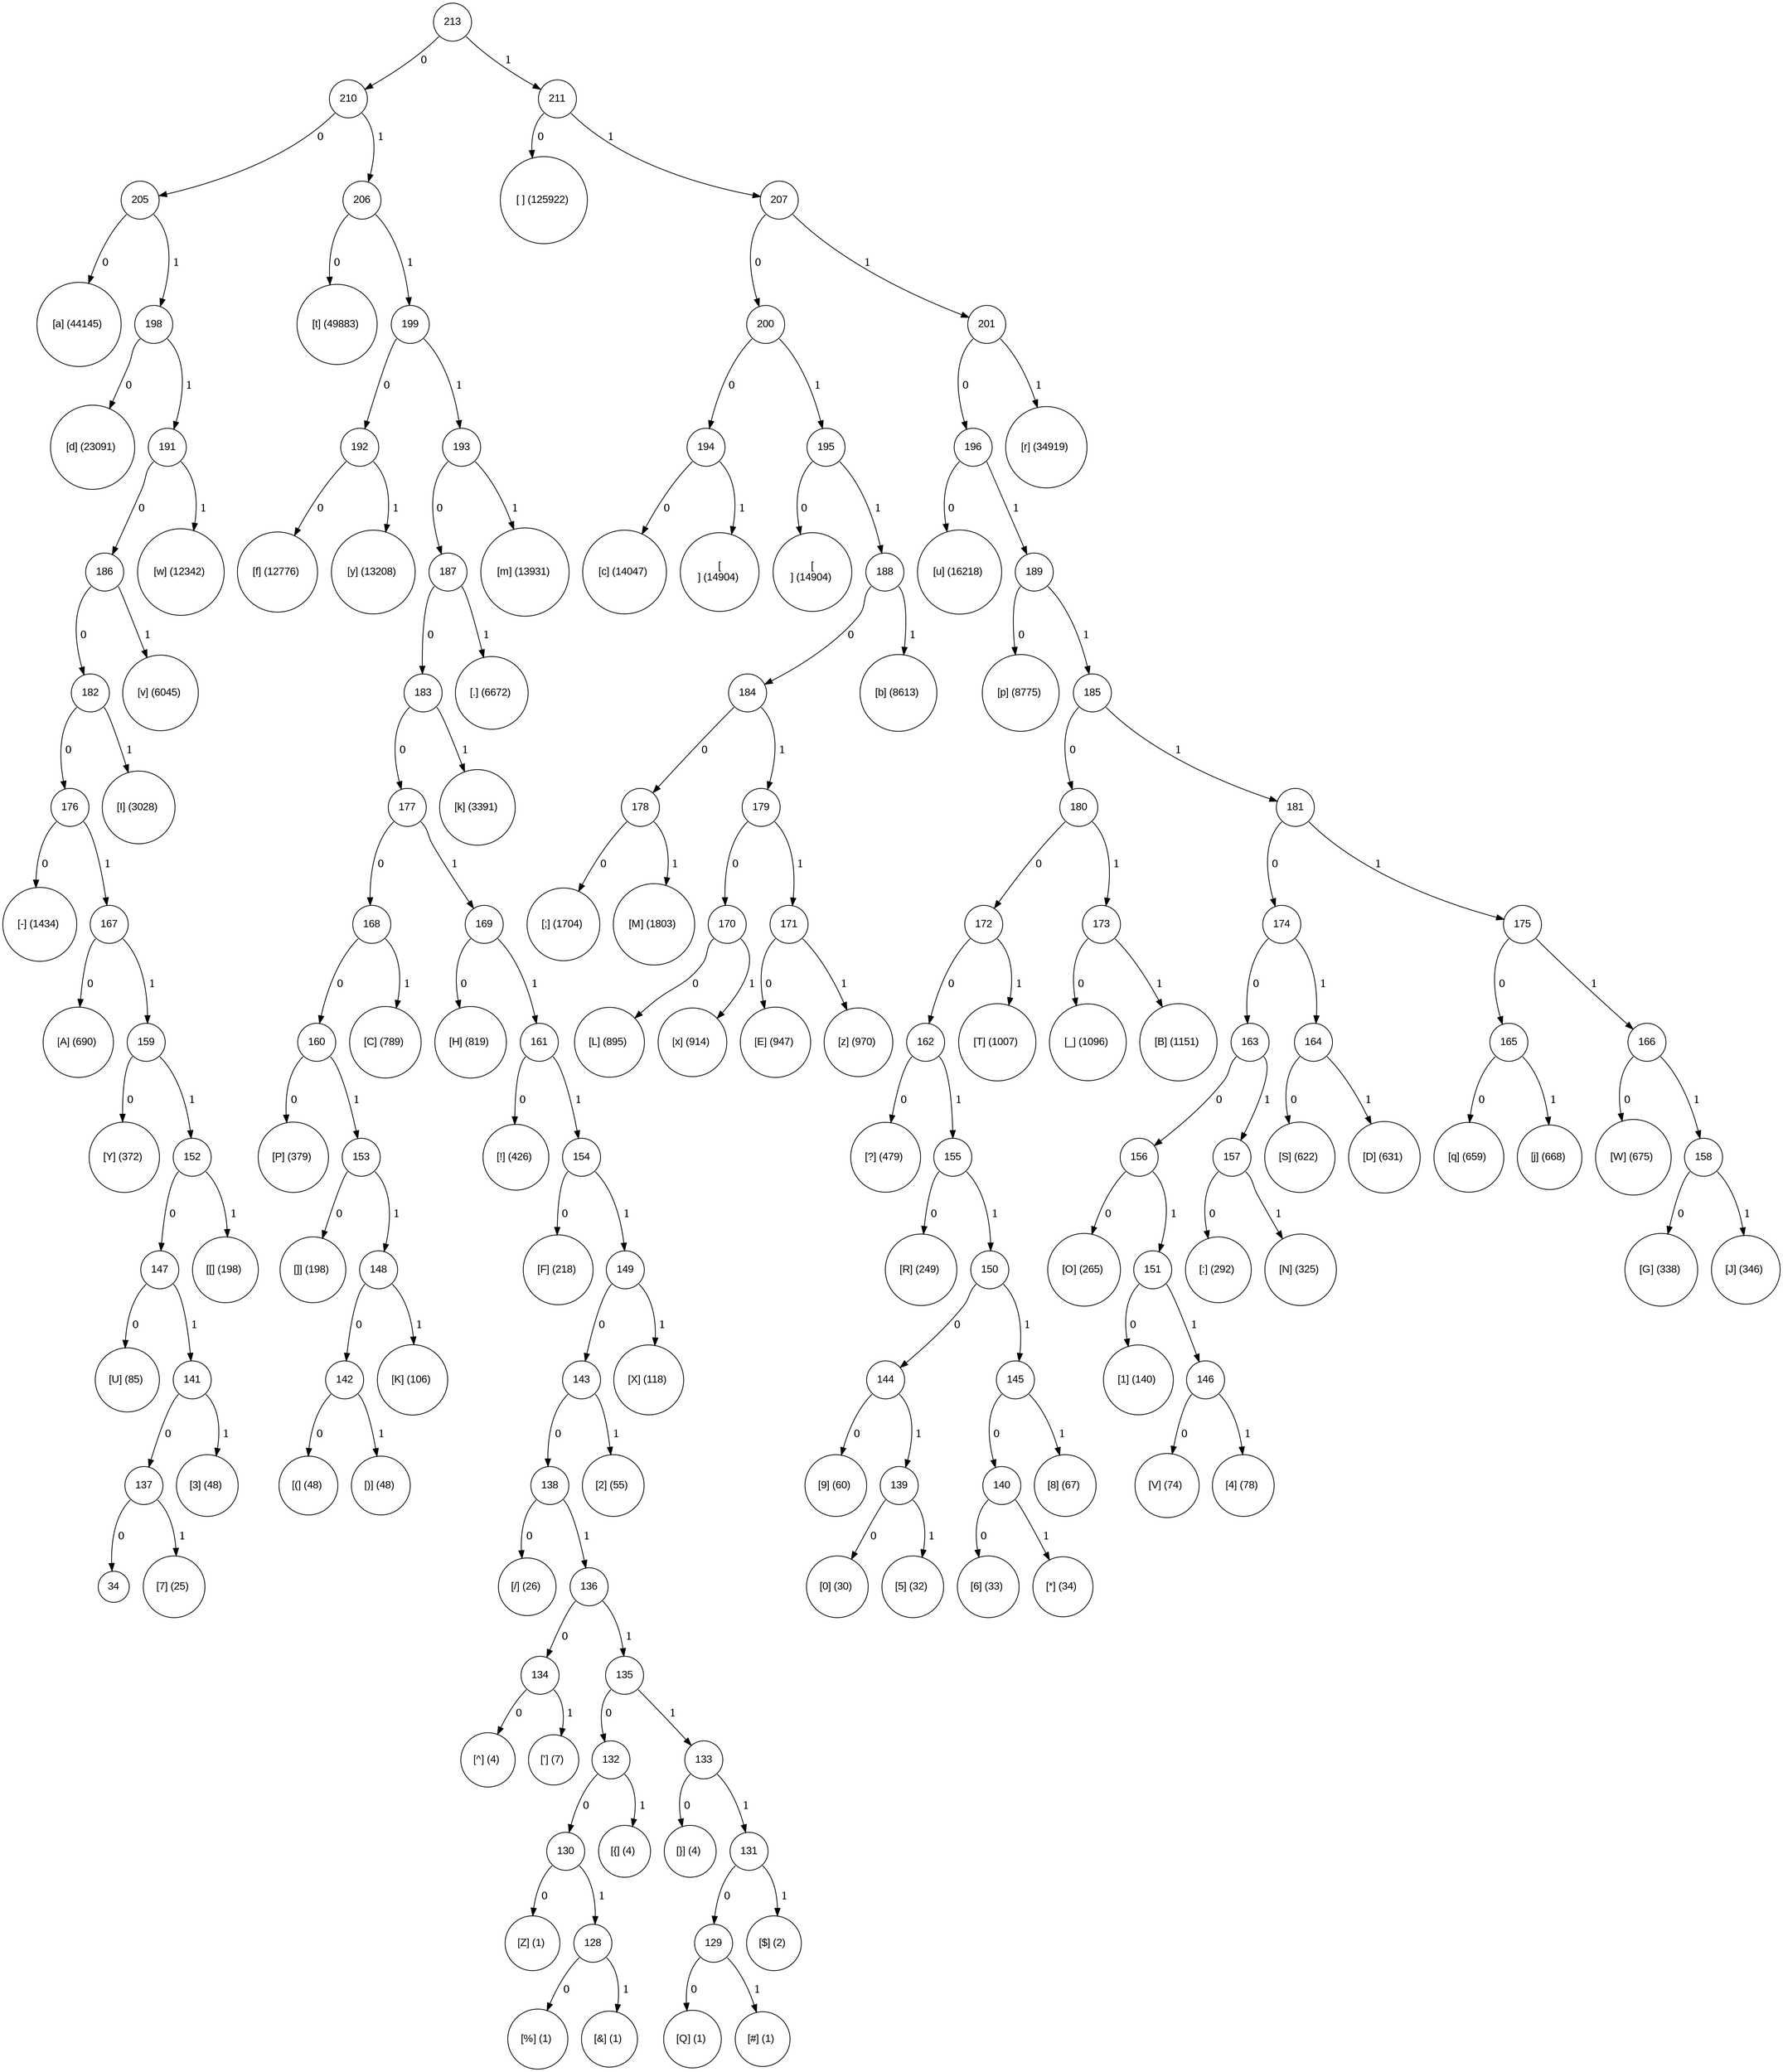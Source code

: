 digraph tree {
	node [fontname="Arial", shape="circle", width=0.5]; 

213:sw -> 210 [label = " 0"]; 
210 [label = "210"]; 
210:sw -> 205 [label = " 0"]; 
205 [label = "205"]; 
205:sw -> 97 [label = " 0"]; 
97 [label = "[a] (44145) "]; 
205:se -> 198 [label = " 1"]; 
198 [label = "198"]; 
198:sw -> 100 [label = " 0"]; 
100 [label = "[d] (23091) "]; 
198:se -> 191 [label = " 1"]; 
191 [label = "191"]; 
191:se -> 119 [label = " 1"]; 
119 [label = "[w] (12342) "]; 
191:sw -> 186 [label = " 0"]; 
186 [label = "186"]; 
186:se -> 118 [label = " 1"]; 
118 [label = "[v] (6045) "]; 
186:sw -> 182 [label = " 0"]; 
182 [label = "182"]; 
182:se -> 73 [label = " 1"]; 
73 [label = "[I] (3028) "]; 
182:sw -> 176 [label = " 0"]; 
176 [label = "176"]; 
176:sw -> 45 [label = " 0"]; 
45 [label = "[-] (1434) "]; 
176:se -> 167 [label = " 1"]; 
167 [label = "167"]; 
167:sw -> 65 [label = " 0"]; 
65 [label = "[A] (690) "]; 
167:se -> 159 [label = " 1"]; 
159 [label = "159"]; 
159:sw -> 89 [label = " 0"]; 
89 [label = "[Y] (372) "]; 
159:se -> 152 [label = " 1"]; 
152 [label = "152"]; 
152:se -> 91 [label = " 1"]; 
91 [label = "[[] (198) "]; 
152:sw -> 147 [label = " 0"]; 
147 [label = "147"]; 
147:sw -> 85 [label = " 0"]; 
85 [label = "[U] (85) "]; 
147:se -> 141 [label = " 1"]; 
141 [label = "141"]; 
141:se -> 51 [label = " 1"]; 
51 [label = "[3] (48) "]; 
141:sw -> 137 [label = " 0"]; 
137 [label = "137"]; 
137:sw -> 34 [label = " 0"]; 
34 [label = "34"]; 
137:se -> 55 [label = " 1"]; 
55 [label = "[7] (25) "]; 
210:se -> 206 [label = " 1"]; 
206 [label = "206"]; 
206:sw -> 116 [label = " 0"]; 
116 [label = "[t] (49883) "]; 
206:se -> 199 [label = " 1"]; 
199 [label = "199"]; 
199:sw -> 192 [label = " 0"]; 
192 [label = "192"]; 
192:sw -> 102 [label = " 0"]; 
102 [label = "[f] (12776) "]; 
192:se -> 121 [label = " 1"]; 
121 [label = "[y] (13208) "]; 
199:se -> 193 [label = " 1"]; 
193 [label = "193"]; 
193:se -> 109 [label = " 1"]; 
109 [label = "[m] (13931) "]; 
193:sw -> 187 [label = " 0"]; 
187 [label = "187"]; 
187:se -> 46 [label = " 1"]; 
46 [label = "[.] (6672) "]; 
187:sw -> 183 [label = " 0"]; 
183 [label = "183"]; 
183:se -> 107 [label = " 1"]; 
107 [label = "[k] (3391) "]; 
183:sw -> 177 [label = " 0"]; 
177 [label = "177"]; 
177:sw -> 168 [label = " 0"]; 
168 [label = "168"]; 
168:se -> 67 [label = " 1"]; 
67 [label = "[C] (789) "]; 
168:sw -> 160 [label = " 0"]; 
160 [label = "160"]; 
160:sw -> 80 [label = " 0"]; 
80 [label = "[P] (379) "]; 
160:se -> 153 [label = " 1"]; 
153 [label = "153"]; 
153:sw -> 93 [label = " 0"]; 
93 [label = "[]] (198) "]; 
153:se -> 148 [label = " 1"]; 
148 [label = "148"]; 
148:se -> 75 [label = " 1"]; 
75 [label = "[K] (106) "]; 
148:sw -> 142 [label = " 0"]; 
142 [label = "142"]; 
142:sw -> 40 [label = " 0"]; 
40 [label = "[(] (48) "]; 
142:se -> 41 [label = " 1"]; 
41 [label = "[)] (48) "]; 
177:se -> 169 [label = " 1"]; 
169 [label = "169"]; 
169:sw -> 72 [label = " 0"]; 
72 [label = "[H] (819) "]; 
169:se -> 161 [label = " 1"]; 
161 [label = "161"]; 
161:sw -> 33 [label = " 0"]; 
33 [label = "[!] (426) "]; 
161:se -> 154 [label = " 1"]; 
154 [label = "154"]; 
154:sw -> 70 [label = " 0"]; 
70 [label = "[F] (218) "]; 
154:se -> 149 [label = " 1"]; 
149 [label = "149"]; 
149:se -> 88 [label = " 1"]; 
88 [label = "[X] (118) "]; 
149:sw -> 143 [label = " 0"]; 
143 [label = "143"]; 
143:se -> 50 [label = " 1"]; 
50 [label = "[2] (55) "]; 
143:sw -> 138 [label = " 0"]; 
138 [label = "138"]; 
138:sw -> 47 [label = " 0"]; 
47 [label = "[/] (26) "]; 
138:se -> 136 [label = " 1"]; 
136 [label = "136"]; 
136:sw -> 134 [label = " 0"]; 
134 [label = "134"]; 
134:se -> 39 [label = " 1"]; 
39 [label = "['] (7) "]; 
134:sw -> 94 [label = " 0"]; 
94 [label = "[^] (4) "]; 
136:se -> 135 [label = " 1"]; 
135 [label = "135"]; 
135:sw -> 132 [label = " 0"]; 
132 [label = "132"]; 
132:se -> 123 [label = " 1"]; 
123 [label = "[{] (4) "]; 
132:sw -> 130 [label = " 0"]; 
130 [label = "130"]; 
130:sw -> 90 [label = " 0"]; 
90 [label = "[Z] (1) "]; 
130:se -> 128 [label = " 1"]; 
128 [label = "128"]; 
128:sw -> 37 [label = " 0"]; 
37 [label = "[%] (1) "]; 
128:se -> 38 [label = " 1"]; 
38 [label = "[&] (1) "]; 
135:se -> 133 [label = " 1"]; 
133 [label = "133"]; 
133:sw -> 125 [label = " 0"]; 
125 [label = "[}] (4) "]; 
133:se -> 131 [label = " 1"]; 
131 [label = "131"]; 
131:se -> 36 [label = " 1"]; 
36 [label = "[$] (2) "]; 
131:sw -> 129 [label = " 0"]; 
129 [label = "129"]; 
129:se -> 35 [label = " 1"]; 
35 [label = "[#] (1) "]; 
129:sw -> 81 [label = " 0"]; 
81 [label = "[Q] (1) "]; 
213:se -> 211 [label = " 1"]; 
211 [label = "211"]; 
211:sw -> 32 [label = " 0"]; 
32 [label = "[ ] (125922) "]; 
211:se -> 207 [label = " 1"]; 
207 [label = "207"]; 
207:sw -> 200 [label = " 0"]; 
200 [label = "200"]; 
200:sw -> 194 [label = " 0"]; 
194 [label = "194"]; 
194:se -> 10 [label = " 1"]; 
10 [label = "[
] (14904) "]; 
194:sw -> 99 [label = " 0"]; 
99 [label = "[c] (14047) "]; 
200:se -> 195 [label = " 1"]; 
195 [label = "195"]; 
195:sw -> 13 [label = " 0"]; 
13 [label = "[] (14904) "]; 
195:se -> 188 [label = " 1"]; 
188 [label = "188"]; 
188:se -> 98 [label = " 1"]; 
98 [label = "[b] (8613) "]; 
188:sw -> 184 [label = " 0"]; 
184 [label = "184"]; 
184:sw -> 178 [label = " 0"]; 
178 [label = "178"]; 
178:sw -> 59 [label = " 0"]; 
59 [label = "[;] (1704) "]; 
178:se -> 77 [label = " 1"]; 
77 [label = "[M] (1803) "]; 
184:se -> 179 [label = " 1"]; 
179 [label = "179"]; 
179:sw -> 170 [label = " 0"]; 
170 [label = "170"]; 
170:sw -> 76 [label = " 0"]; 
76 [label = "[L] (895) "]; 
170:se -> 120 [label = " 1"]; 
120 [label = "[x] (914) "]; 
179:se -> 171 [label = " 1"]; 
171 [label = "171"]; 
171:sw -> 69 [label = " 0"]; 
69 [label = "[E] (947) "]; 
171:se -> 122 [label = " 1"]; 
122 [label = "[z] (970) "]; 
207:se -> 201 [label = " 1"]; 
201 [label = "201"]; 
201:se -> 114 [label = " 1"]; 
114 [label = "[r] (34919) "]; 
201:sw -> 196 [label = " 0"]; 
196 [label = "196"]; 
196:sw -> 117 [label = " 0"]; 
117 [label = "[u] (16218) "]; 
196:se -> 189 [label = " 1"]; 
189 [label = "189"]; 
189:sw -> 112 [label = " 0"]; 
112 [label = "[p] (8775) "]; 
189:se -> 185 [label = " 1"]; 
185 [label = "185"]; 
185:sw -> 180 [label = " 0"]; 
180 [label = "180"]; 
180:sw -> 172 [label = " 0"]; 
172 [label = "172"]; 
172:se -> 84 [label = " 1"]; 
84 [label = "[T] (1007) "]; 
172:sw -> 162 [label = " 0"]; 
162 [label = "162"]; 
162:sw -> 63 [label = " 0"]; 
63 [label = "[?] (479) "]; 
162:se -> 155 [label = " 1"]; 
155 [label = "155"]; 
155:sw -> 82 [label = " 0"]; 
82 [label = "[R] (249) "]; 
155:se -> 150 [label = " 1"]; 
150 [label = "150"]; 
150:sw -> 144 [label = " 0"]; 
144 [label = "144"]; 
144:sw -> 57 [label = " 0"]; 
57 [label = "[9] (60) "]; 
144:se -> 139 [label = " 1"]; 
139 [label = "139"]; 
139:sw -> 48 [label = " 0"]; 
48 [label = "[0] (30) "]; 
139:se -> 53 [label = " 1"]; 
53 [label = "[5] (32) "]; 
150:se -> 145 [label = " 1"]; 
145 [label = "145"]; 
145:se -> 56 [label = " 1"]; 
56 [label = "[8] (67) "]; 
145:sw -> 140 [label = " 0"]; 
140 [label = "140"]; 
140:se -> 42 [label = " 1"]; 
42 [label = "[*] (34) "]; 
140:sw -> 54 [label = " 0"]; 
54 [label = "[6] (33) "]; 
180:se -> 173 [label = " 1"]; 
173 [label = "173"]; 
173:se -> 66 [label = " 1"]; 
66 [label = "[B] (1151) "]; 
173:sw -> 95 [label = " 0"]; 
95 [label = "[_] (1096) "]; 
185:se -> 181 [label = " 1"]; 
181 [label = "181"]; 
181:sw -> 174 [label = " 0"]; 
174 [label = "174"]; 
174:sw -> 163 [label = " 0"]; 
163 [label = "163"]; 
163:sw -> 156 [label = " 0"]; 
156 [label = "156"]; 
156:sw -> 79 [label = " 0"]; 
79 [label = "[O] (265) "]; 
156:se -> 151 [label = " 1"]; 
151 [label = "151"]; 
151:sw -> 49 [label = " 0"]; 
49 [label = "[1] (140) "]; 
151:se -> 146 [label = " 1"]; 
146 [label = "146"]; 
146:se -> 52 [label = " 1"]; 
52 [label = "[4] (78) "]; 
146:sw -> 86 [label = " 0"]; 
86 [label = "[V] (74) "]; 
163:se -> 157 [label = " 1"]; 
157 [label = "157"]; 
157:sw -> 58 [label = " 0"]; 
58 [label = "[:] (292) "]; 
157:se -> 78 [label = " 1"]; 
78 [label = "[N] (325) "]; 
174:se -> 164 [label = " 1"]; 
164 [label = "164"]; 
164:se -> 68 [label = " 1"]; 
68 [label = "[D] (631) "]; 
164:sw -> 83 [label = " 0"]; 
83 [label = "[S] (622) "]; 
181:se -> 175 [label = " 1"]; 
175 [label = "175"]; 
175:sw -> 165 [label = " 0"]; 
165 [label = "165"]; 
165:se -> 106 [label = " 1"]; 
106 [label = "[j] (668) "]; 
165:sw -> 113 [label = " 0"]; 
113 [label = "[q] (659) "]; 
175:se -> 166 [label = " 1"]; 
166 [label = "166"]; 
166:sw -> 87 [label = " 0"]; 
87 [label = "[W] (675) "]; 
166:se -> 158 [label = " 1"]; 
158 [label = "158"]; 
158:sw -> 71 [label = " 0"]; 
71 [label = "[G] (338) "]; 
158:se -> 74 [label = " 1"]; 
74 [label = "[J] (346) "]; 
}
